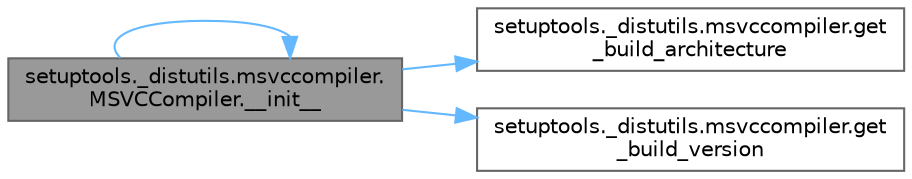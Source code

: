 digraph "setuptools._distutils.msvccompiler.MSVCCompiler.__init__"
{
 // LATEX_PDF_SIZE
  bgcolor="transparent";
  edge [fontname=Helvetica,fontsize=10,labelfontname=Helvetica,labelfontsize=10];
  node [fontname=Helvetica,fontsize=10,shape=box,height=0.2,width=0.4];
  rankdir="LR";
  Node1 [id="Node000001",label="setuptools._distutils.msvccompiler.\lMSVCCompiler.__init__",height=0.2,width=0.4,color="gray40", fillcolor="grey60", style="filled", fontcolor="black",tooltip=" "];
  Node1 -> Node1 [id="edge1_Node000001_Node000001",color="steelblue1",style="solid",tooltip=" "];
  Node1 -> Node2 [id="edge2_Node000001_Node000002",color="steelblue1",style="solid",tooltip=" "];
  Node2 [id="Node000002",label="setuptools._distutils.msvccompiler.get\l_build_architecture",height=0.2,width=0.4,color="grey40", fillcolor="white", style="filled",URL="$namespacesetuptools_1_1__distutils_1_1msvccompiler.html#a1c09ca520b6ec73c2547bf875f914e7e",tooltip=" "];
  Node1 -> Node3 [id="edge3_Node000001_Node000003",color="steelblue1",style="solid",tooltip=" "];
  Node3 [id="Node000003",label="setuptools._distutils.msvccompiler.get\l_build_version",height=0.2,width=0.4,color="grey40", fillcolor="white", style="filled",URL="$namespacesetuptools_1_1__distutils_1_1msvccompiler.html#a1aa5845a648038fc1b50ad12c09ce8b6",tooltip=" "];
}
